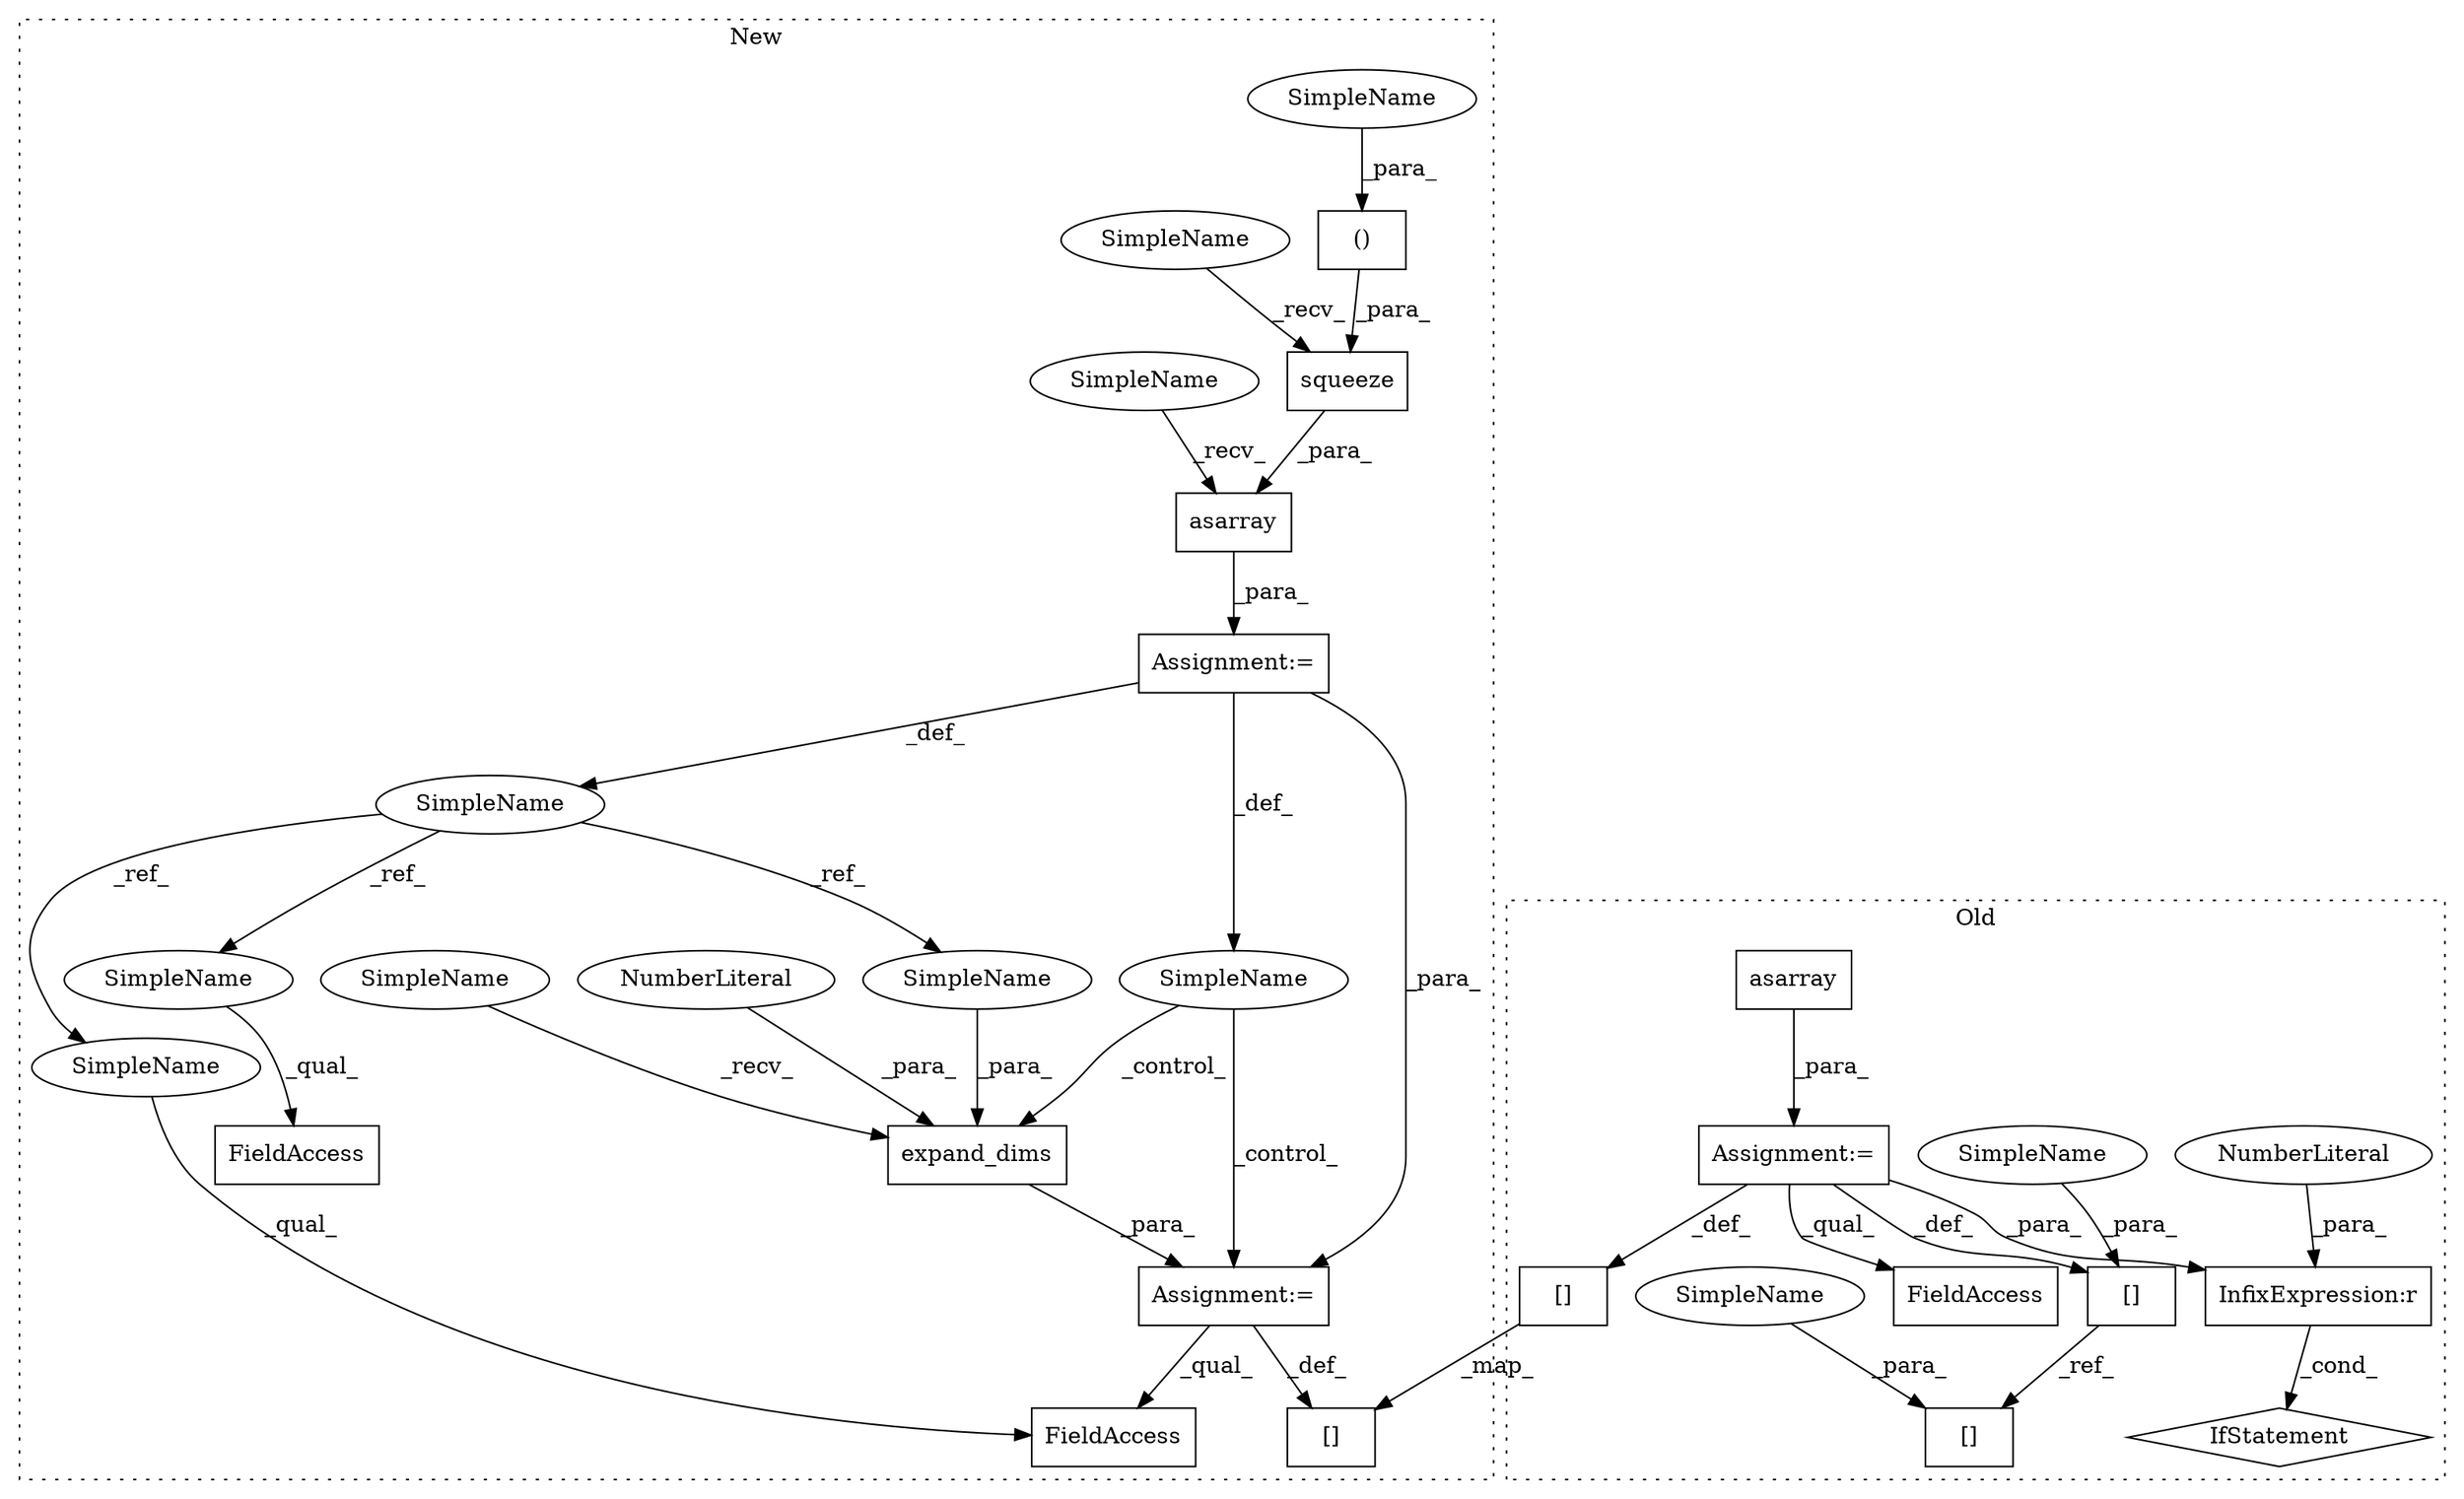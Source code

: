 digraph G {
subgraph cluster0 {
1 [label="IfStatement" a="25" s="3242,3264" l="4,2" shape="diamond"];
4 [label="Assignment:=" a="7" s="2829" l="1" shape="box"];
5 [label="asarray" a="32" s="2836,2853" l="8,1" shape="box"];
6 [label="InfixExpression:r" a="27" s="3260" l="3" shape="box"];
8 [label="[]" a="2" s="3474,3488" l="13,1" shape="box"];
10 [label="NumberLiteral" a="34" s="3263" l="1" shape="ellipse"];
11 [label="[]" a="2" s="2820,2828" l="7,1" shape="box"];
13 [label="[]" a="2" s="3310,3318" l="7,1" shape="box"];
18 [label="FieldAccess" a="22" s="3427" l="18" shape="box"];
22 [label="SimpleName" a="42" s="2827" l="1" shape="ellipse"];
23 [label="SimpleName" a="42" s="3317" l="1" shape="ellipse"];
label = "Old";
style="dotted";
}
subgraph cluster1 {
2 [label="asarray" a="32" s="2869,2948" l="8,1" shape="box"];
3 [label="Assignment:=" a="7" s="2862" l="1" shape="box"];
7 [label="[]" a="2" s="3581,3595" l="13,1" shape="box"];
9 [label="()" a="106" s="2914" l="31" shape="box"];
12 [label="squeeze" a="32" s="2883,2947" l="8,1" shape="box"];
14 [label="expand_dims" a="32" s="3404,3429" l="12,1" shape="box"];
15 [label="NumberLiteral" a="34" s="3428" l="1" shape="ellipse"];
16 [label="SimpleName" a="42" s="2851" l="11" shape="ellipse"];
17 [label="FieldAccess" a="22" s="3535" l="17" shape="box"];
19 [label="FieldAccess" a="22" s="3347" l="16" shape="box"];
20 [label="SimpleName" a="42" s="" l="" shape="ellipse"];
21 [label="Assignment:=" a="7" s="3397" l="1" shape="box"];
24 [label="SimpleName" a="42" s="2914" l="8" shape="ellipse"];
25 [label="SimpleName" a="42" s="2877" l="5" shape="ellipse"];
26 [label="SimpleName" a="42" s="2863" l="5" shape="ellipse"];
27 [label="SimpleName" a="42" s="3398" l="5" shape="ellipse"];
28 [label="SimpleName" a="42" s="3347" l="11" shape="ellipse"];
29 [label="SimpleName" a="42" s="3535" l="11" shape="ellipse"];
30 [label="SimpleName" a="42" s="3416" l="11" shape="ellipse"];
label = "New";
style="dotted";
}
2 -> 3 [label="_para_"];
3 -> 20 [label="_def_"];
3 -> 16 [label="_def_"];
3 -> 21 [label="_para_"];
4 -> 6 [label="_para_"];
4 -> 8 [label="_def_"];
4 -> 11 [label="_def_"];
4 -> 18 [label="_qual_"];
5 -> 4 [label="_para_"];
6 -> 1 [label="_cond_"];
8 -> 7 [label="_map_"];
9 -> 12 [label="_para_"];
10 -> 6 [label="_para_"];
11 -> 13 [label="_ref_"];
12 -> 2 [label="_para_"];
14 -> 21 [label="_para_"];
15 -> 14 [label="_para_"];
16 -> 28 [label="_ref_"];
16 -> 29 [label="_ref_"];
16 -> 30 [label="_ref_"];
20 -> 14 [label="_control_"];
20 -> 21 [label="_control_"];
21 -> 17 [label="_qual_"];
21 -> 7 [label="_def_"];
22 -> 11 [label="_para_"];
23 -> 13 [label="_para_"];
24 -> 9 [label="_para_"];
25 -> 12 [label="_recv_"];
26 -> 2 [label="_recv_"];
27 -> 14 [label="_recv_"];
28 -> 19 [label="_qual_"];
29 -> 17 [label="_qual_"];
30 -> 14 [label="_para_"];
}